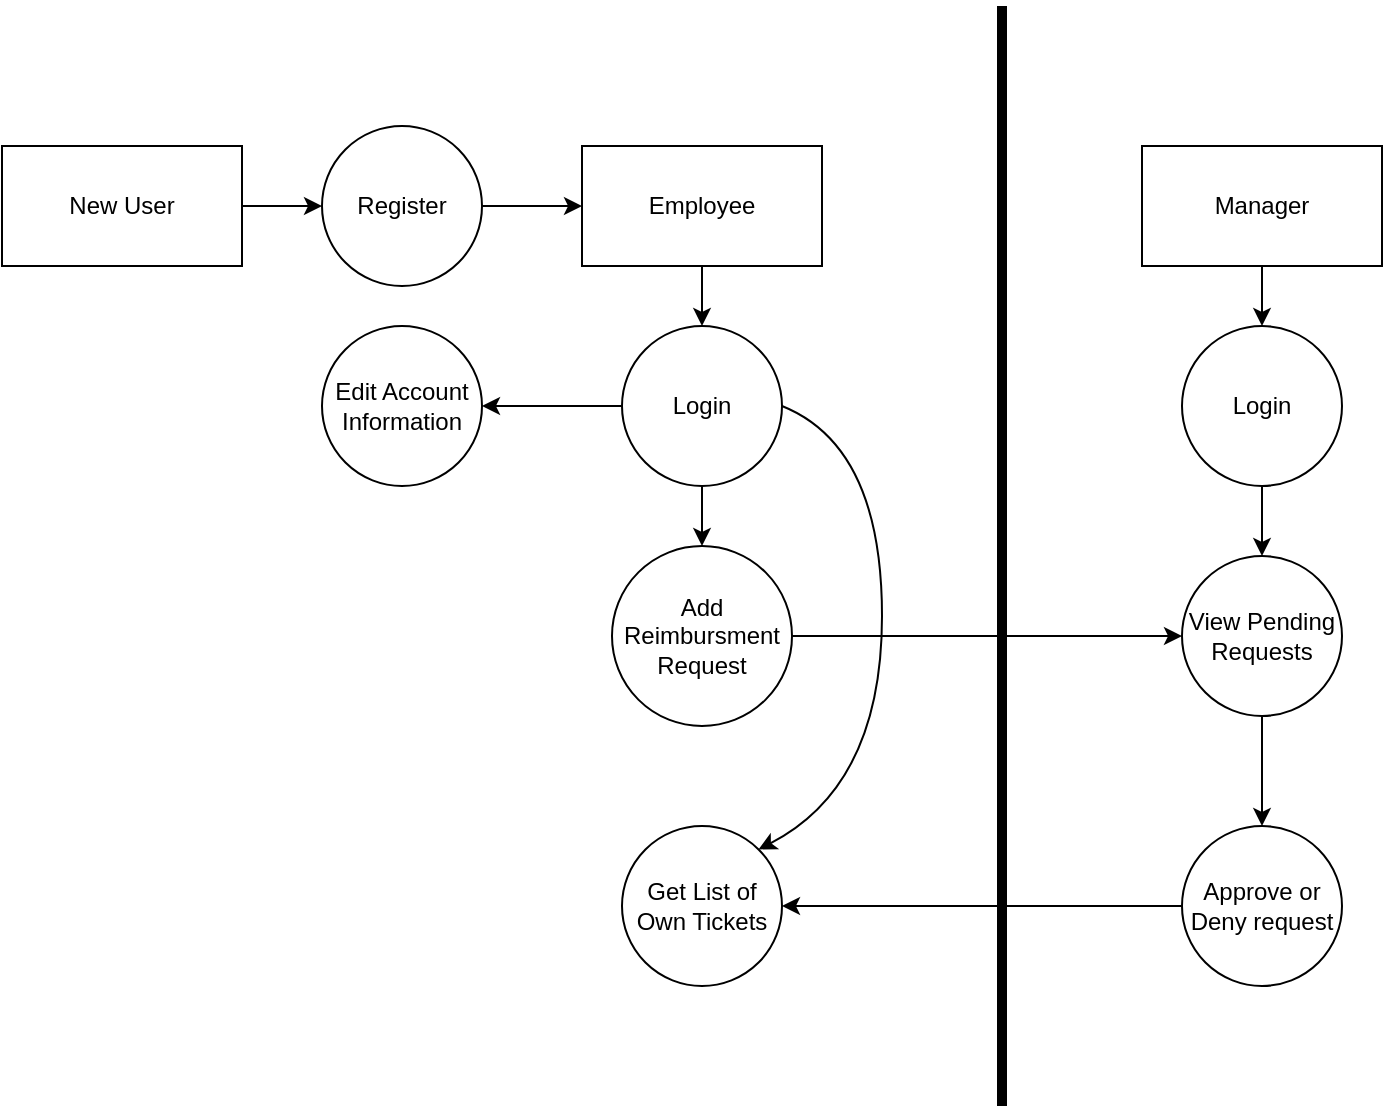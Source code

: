 <mxfile version="20.5.3" type="device"><diagram id="C5RBs43oDa-KdzZeNtuy" name="Page-1"><mxGraphModel dx="1422" dy="794" grid="1" gridSize="10" guides="1" tooltips="1" connect="1" arrows="1" fold="1" page="1" pageScale="1" pageWidth="827" pageHeight="1169" math="0" shadow="0"><root><mxCell id="WIyWlLk6GJQsqaUBKTNV-0"/><mxCell id="WIyWlLk6GJQsqaUBKTNV-1" parent="WIyWlLk6GJQsqaUBKTNV-0"/><mxCell id="VfTwWvg5v5Zpj43IAEbl-6" value="Employee" style="rounded=0;whiteSpace=wrap;html=1;" vertex="1" parent="WIyWlLk6GJQsqaUBKTNV-1"><mxGeometry x="310" y="90" width="120" height="60" as="geometry"/></mxCell><mxCell id="VfTwWvg5v5Zpj43IAEbl-7" value="Manager" style="rounded=0;whiteSpace=wrap;html=1;" vertex="1" parent="WIyWlLk6GJQsqaUBKTNV-1"><mxGeometry x="590" y="90" width="120" height="60" as="geometry"/></mxCell><mxCell id="VfTwWvg5v5Zpj43IAEbl-10" value="New User" style="rounded=0;whiteSpace=wrap;html=1;" vertex="1" parent="WIyWlLk6GJQsqaUBKTNV-1"><mxGeometry x="20" y="90" width="120" height="60" as="geometry"/></mxCell><mxCell id="VfTwWvg5v5Zpj43IAEbl-12" value="Register" style="ellipse;whiteSpace=wrap;html=1;aspect=fixed;" vertex="1" parent="WIyWlLk6GJQsqaUBKTNV-1"><mxGeometry x="180" y="80" width="80" height="80" as="geometry"/></mxCell><mxCell id="VfTwWvg5v5Zpj43IAEbl-13" value="" style="endArrow=classic;html=1;rounded=0;exitX=1;exitY=0.5;exitDx=0;exitDy=0;entryX=0;entryY=0.5;entryDx=0;entryDy=0;" edge="1" parent="WIyWlLk6GJQsqaUBKTNV-1" source="VfTwWvg5v5Zpj43IAEbl-10" target="VfTwWvg5v5Zpj43IAEbl-12"><mxGeometry width="50" height="50" relative="1" as="geometry"><mxPoint x="190" y="180" as="sourcePoint"/><mxPoint x="440" y="380" as="targetPoint"/></mxGeometry></mxCell><mxCell id="VfTwWvg5v5Zpj43IAEbl-14" value="" style="endArrow=classic;html=1;rounded=0;exitX=1;exitY=0.5;exitDx=0;exitDy=0;" edge="1" parent="WIyWlLk6GJQsqaUBKTNV-1" source="VfTwWvg5v5Zpj43IAEbl-12" target="VfTwWvg5v5Zpj43IAEbl-6"><mxGeometry width="50" height="50" relative="1" as="geometry"><mxPoint x="390" y="430" as="sourcePoint"/><mxPoint x="440" y="380" as="targetPoint"/></mxGeometry></mxCell><mxCell id="VfTwWvg5v5Zpj43IAEbl-15" value="Login" style="ellipse;whiteSpace=wrap;html=1;aspect=fixed;" vertex="1" parent="WIyWlLk6GJQsqaUBKTNV-1"><mxGeometry x="330" y="180" width="80" height="80" as="geometry"/></mxCell><mxCell id="VfTwWvg5v5Zpj43IAEbl-16" value="Add Reimbursment Request" style="ellipse;whiteSpace=wrap;html=1;aspect=fixed;" vertex="1" parent="WIyWlLk6GJQsqaUBKTNV-1"><mxGeometry x="325" y="290" width="90" height="90" as="geometry"/></mxCell><mxCell id="VfTwWvg5v5Zpj43IAEbl-17" value="Get List of Own Tickets" style="ellipse;whiteSpace=wrap;html=1;aspect=fixed;" vertex="1" parent="WIyWlLk6GJQsqaUBKTNV-1"><mxGeometry x="330" y="430" width="80" height="80" as="geometry"/></mxCell><mxCell id="VfTwWvg5v5Zpj43IAEbl-18" value="" style="endArrow=classic;html=1;rounded=0;exitX=0.5;exitY=1;exitDx=0;exitDy=0;entryX=0.5;entryY=0;entryDx=0;entryDy=0;" edge="1" parent="WIyWlLk6GJQsqaUBKTNV-1" source="VfTwWvg5v5Zpj43IAEbl-6" target="VfTwWvg5v5Zpj43IAEbl-15"><mxGeometry width="50" height="50" relative="1" as="geometry"><mxPoint x="390" y="410" as="sourcePoint"/><mxPoint x="440" y="360" as="targetPoint"/></mxGeometry></mxCell><mxCell id="VfTwWvg5v5Zpj43IAEbl-19" value="" style="endArrow=classic;html=1;rounded=0;exitX=0.5;exitY=1;exitDx=0;exitDy=0;entryX=0.5;entryY=0;entryDx=0;entryDy=0;" edge="1" parent="WIyWlLk6GJQsqaUBKTNV-1" source="VfTwWvg5v5Zpj43IAEbl-15" target="VfTwWvg5v5Zpj43IAEbl-16"><mxGeometry width="50" height="50" relative="1" as="geometry"><mxPoint x="390" y="410" as="sourcePoint"/><mxPoint x="440" y="360" as="targetPoint"/></mxGeometry></mxCell><mxCell id="VfTwWvg5v5Zpj43IAEbl-20" value="Login" style="ellipse;whiteSpace=wrap;html=1;aspect=fixed;" vertex="1" parent="WIyWlLk6GJQsqaUBKTNV-1"><mxGeometry x="610" y="180" width="80" height="80" as="geometry"/></mxCell><mxCell id="VfTwWvg5v5Zpj43IAEbl-21" value="" style="endArrow=classic;html=1;rounded=0;exitX=0.5;exitY=1;exitDx=0;exitDy=0;entryX=0.5;entryY=0;entryDx=0;entryDy=0;" edge="1" parent="WIyWlLk6GJQsqaUBKTNV-1" source="VfTwWvg5v5Zpj43IAEbl-7" target="VfTwWvg5v5Zpj43IAEbl-20"><mxGeometry width="50" height="50" relative="1" as="geometry"><mxPoint x="390" y="410" as="sourcePoint"/><mxPoint x="440" y="360" as="targetPoint"/></mxGeometry></mxCell><mxCell id="VfTwWvg5v5Zpj43IAEbl-22" value="View Pending Requests" style="ellipse;whiteSpace=wrap;html=1;aspect=fixed;" vertex="1" parent="WIyWlLk6GJQsqaUBKTNV-1"><mxGeometry x="610" y="295" width="80" height="80" as="geometry"/></mxCell><mxCell id="VfTwWvg5v5Zpj43IAEbl-23" value="" style="endArrow=classic;html=1;rounded=0;exitX=0.5;exitY=1;exitDx=0;exitDy=0;entryX=0.5;entryY=0;entryDx=0;entryDy=0;" edge="1" parent="WIyWlLk6GJQsqaUBKTNV-1" source="VfTwWvg5v5Zpj43IAEbl-20" target="VfTwWvg5v5Zpj43IAEbl-22"><mxGeometry width="50" height="50" relative="1" as="geometry"><mxPoint x="390" y="400" as="sourcePoint"/><mxPoint x="440" y="350" as="targetPoint"/></mxGeometry></mxCell><mxCell id="VfTwWvg5v5Zpj43IAEbl-24" value="" style="endArrow=classic;html=1;rounded=0;entryX=0;entryY=0.5;entryDx=0;entryDy=0;exitX=1;exitY=0.5;exitDx=0;exitDy=0;" edge="1" parent="WIyWlLk6GJQsqaUBKTNV-1" source="VfTwWvg5v5Zpj43IAEbl-16" target="VfTwWvg5v5Zpj43IAEbl-22"><mxGeometry width="50" height="50" relative="1" as="geometry"><mxPoint x="440" y="310" as="sourcePoint"/><mxPoint x="440" y="350" as="targetPoint"/></mxGeometry></mxCell><mxCell id="VfTwWvg5v5Zpj43IAEbl-25" value="" style="endArrow=classic;html=1;rounded=0;exitX=0.5;exitY=1;exitDx=0;exitDy=0;" edge="1" parent="WIyWlLk6GJQsqaUBKTNV-1" source="VfTwWvg5v5Zpj43IAEbl-22" target="VfTwWvg5v5Zpj43IAEbl-26"><mxGeometry width="50" height="50" relative="1" as="geometry"><mxPoint x="625" y="460" as="sourcePoint"/><mxPoint x="650" y="430" as="targetPoint"/></mxGeometry></mxCell><mxCell id="VfTwWvg5v5Zpj43IAEbl-26" value="Approve or Deny request" style="ellipse;whiteSpace=wrap;html=1;aspect=fixed;" vertex="1" parent="WIyWlLk6GJQsqaUBKTNV-1"><mxGeometry x="610" y="430" width="80" height="80" as="geometry"/></mxCell><mxCell id="VfTwWvg5v5Zpj43IAEbl-27" value="" style="endArrow=classic;html=1;rounded=0;exitX=0;exitY=0.5;exitDx=0;exitDy=0;entryX=1;entryY=0.5;entryDx=0;entryDy=0;" edge="1" parent="WIyWlLk6GJQsqaUBKTNV-1" source="VfTwWvg5v5Zpj43IAEbl-26" target="VfTwWvg5v5Zpj43IAEbl-17"><mxGeometry width="50" height="50" relative="1" as="geometry"><mxPoint x="390" y="400" as="sourcePoint"/><mxPoint x="440" y="350" as="targetPoint"/></mxGeometry></mxCell><mxCell id="VfTwWvg5v5Zpj43IAEbl-29" value="" style="endArrow=none;html=1;rounded=0;strokeWidth=5;" edge="1" parent="WIyWlLk6GJQsqaUBKTNV-1"><mxGeometry width="50" height="50" relative="1" as="geometry"><mxPoint x="520" y="570" as="sourcePoint"/><mxPoint x="520" y="20" as="targetPoint"/></mxGeometry></mxCell><mxCell id="VfTwWvg5v5Zpj43IAEbl-30" value="" style="curved=1;endArrow=classic;html=1;rounded=0;strokeWidth=1;exitX=1;exitY=0.5;exitDx=0;exitDy=0;entryX=1;entryY=0;entryDx=0;entryDy=0;" edge="1" parent="WIyWlLk6GJQsqaUBKTNV-1" source="VfTwWvg5v5Zpj43IAEbl-15" target="VfTwWvg5v5Zpj43IAEbl-17"><mxGeometry width="50" height="50" relative="1" as="geometry"><mxPoint x="390" y="400" as="sourcePoint"/><mxPoint x="440" y="350" as="targetPoint"/><Array as="points"><mxPoint x="460" y="240"/><mxPoint x="460" y="410"/></Array></mxGeometry></mxCell><mxCell id="VfTwWvg5v5Zpj43IAEbl-31" value="Edit Account Information" style="ellipse;whiteSpace=wrap;html=1;aspect=fixed;" vertex="1" parent="WIyWlLk6GJQsqaUBKTNV-1"><mxGeometry x="180" y="180" width="80" height="80" as="geometry"/></mxCell><mxCell id="VfTwWvg5v5Zpj43IAEbl-32" value="" style="endArrow=classic;html=1;rounded=0;strokeWidth=1;exitX=0;exitY=0.5;exitDx=0;exitDy=0;entryX=1;entryY=0.5;entryDx=0;entryDy=0;" edge="1" parent="WIyWlLk6GJQsqaUBKTNV-1" source="VfTwWvg5v5Zpj43IAEbl-15" target="VfTwWvg5v5Zpj43IAEbl-31"><mxGeometry width="50" height="50" relative="1" as="geometry"><mxPoint x="390" y="400" as="sourcePoint"/><mxPoint x="440" y="350" as="targetPoint"/></mxGeometry></mxCell></root></mxGraphModel></diagram></mxfile>